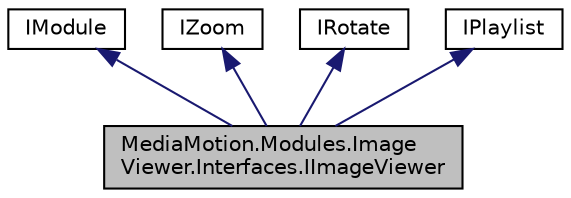 digraph "MediaMotion.Modules.ImageViewer.Interfaces.IImageViewer"
{
  edge [fontname="Helvetica",fontsize="10",labelfontname="Helvetica",labelfontsize="10"];
  node [fontname="Helvetica",fontsize="10",shape=record];
  Node1 [label="MediaMotion.Modules.Image\lViewer.Interfaces.IImageViewer",height=0.2,width=0.4,color="black", fillcolor="grey75", style="filled", fontcolor="black"];
  Node2 -> Node1 [dir="back",color="midnightblue",fontsize="10",style="solid"];
  Node2 [label="IModule",height=0.2,width=0.4,color="black", fillcolor="white", style="filled",URL="$interface_media_motion_1_1_core_1_1_models_1_1_module_1_1_interfaces_1_1_i_module.html"];
  Node3 -> Node1 [dir="back",color="midnightblue",fontsize="10",style="solid"];
  Node3 [label="IZoom",height=0.2,width=0.4,color="black", fillcolor="white", style="filled",URL="$interface_media_motion_1_1_modules_1_1_components_1_1_zoom_1_1_i_zoom.html"];
  Node4 -> Node1 [dir="back",color="midnightblue",fontsize="10",style="solid"];
  Node4 [label="IRotate",height=0.2,width=0.4,color="black", fillcolor="white", style="filled",URL="$interface_media_motion_1_1_modules_1_1_components_1_1_rotate_1_1_i_rotate.html"];
  Node5 -> Node1 [dir="back",color="midnightblue",fontsize="10",style="solid"];
  Node5 [label="IPlaylist",height=0.2,width=0.4,color="black", fillcolor="white", style="filled",URL="$interface_media_motion_1_1_modules_1_1_components_1_1_playlist_1_1_i_playlist.html"];
}
